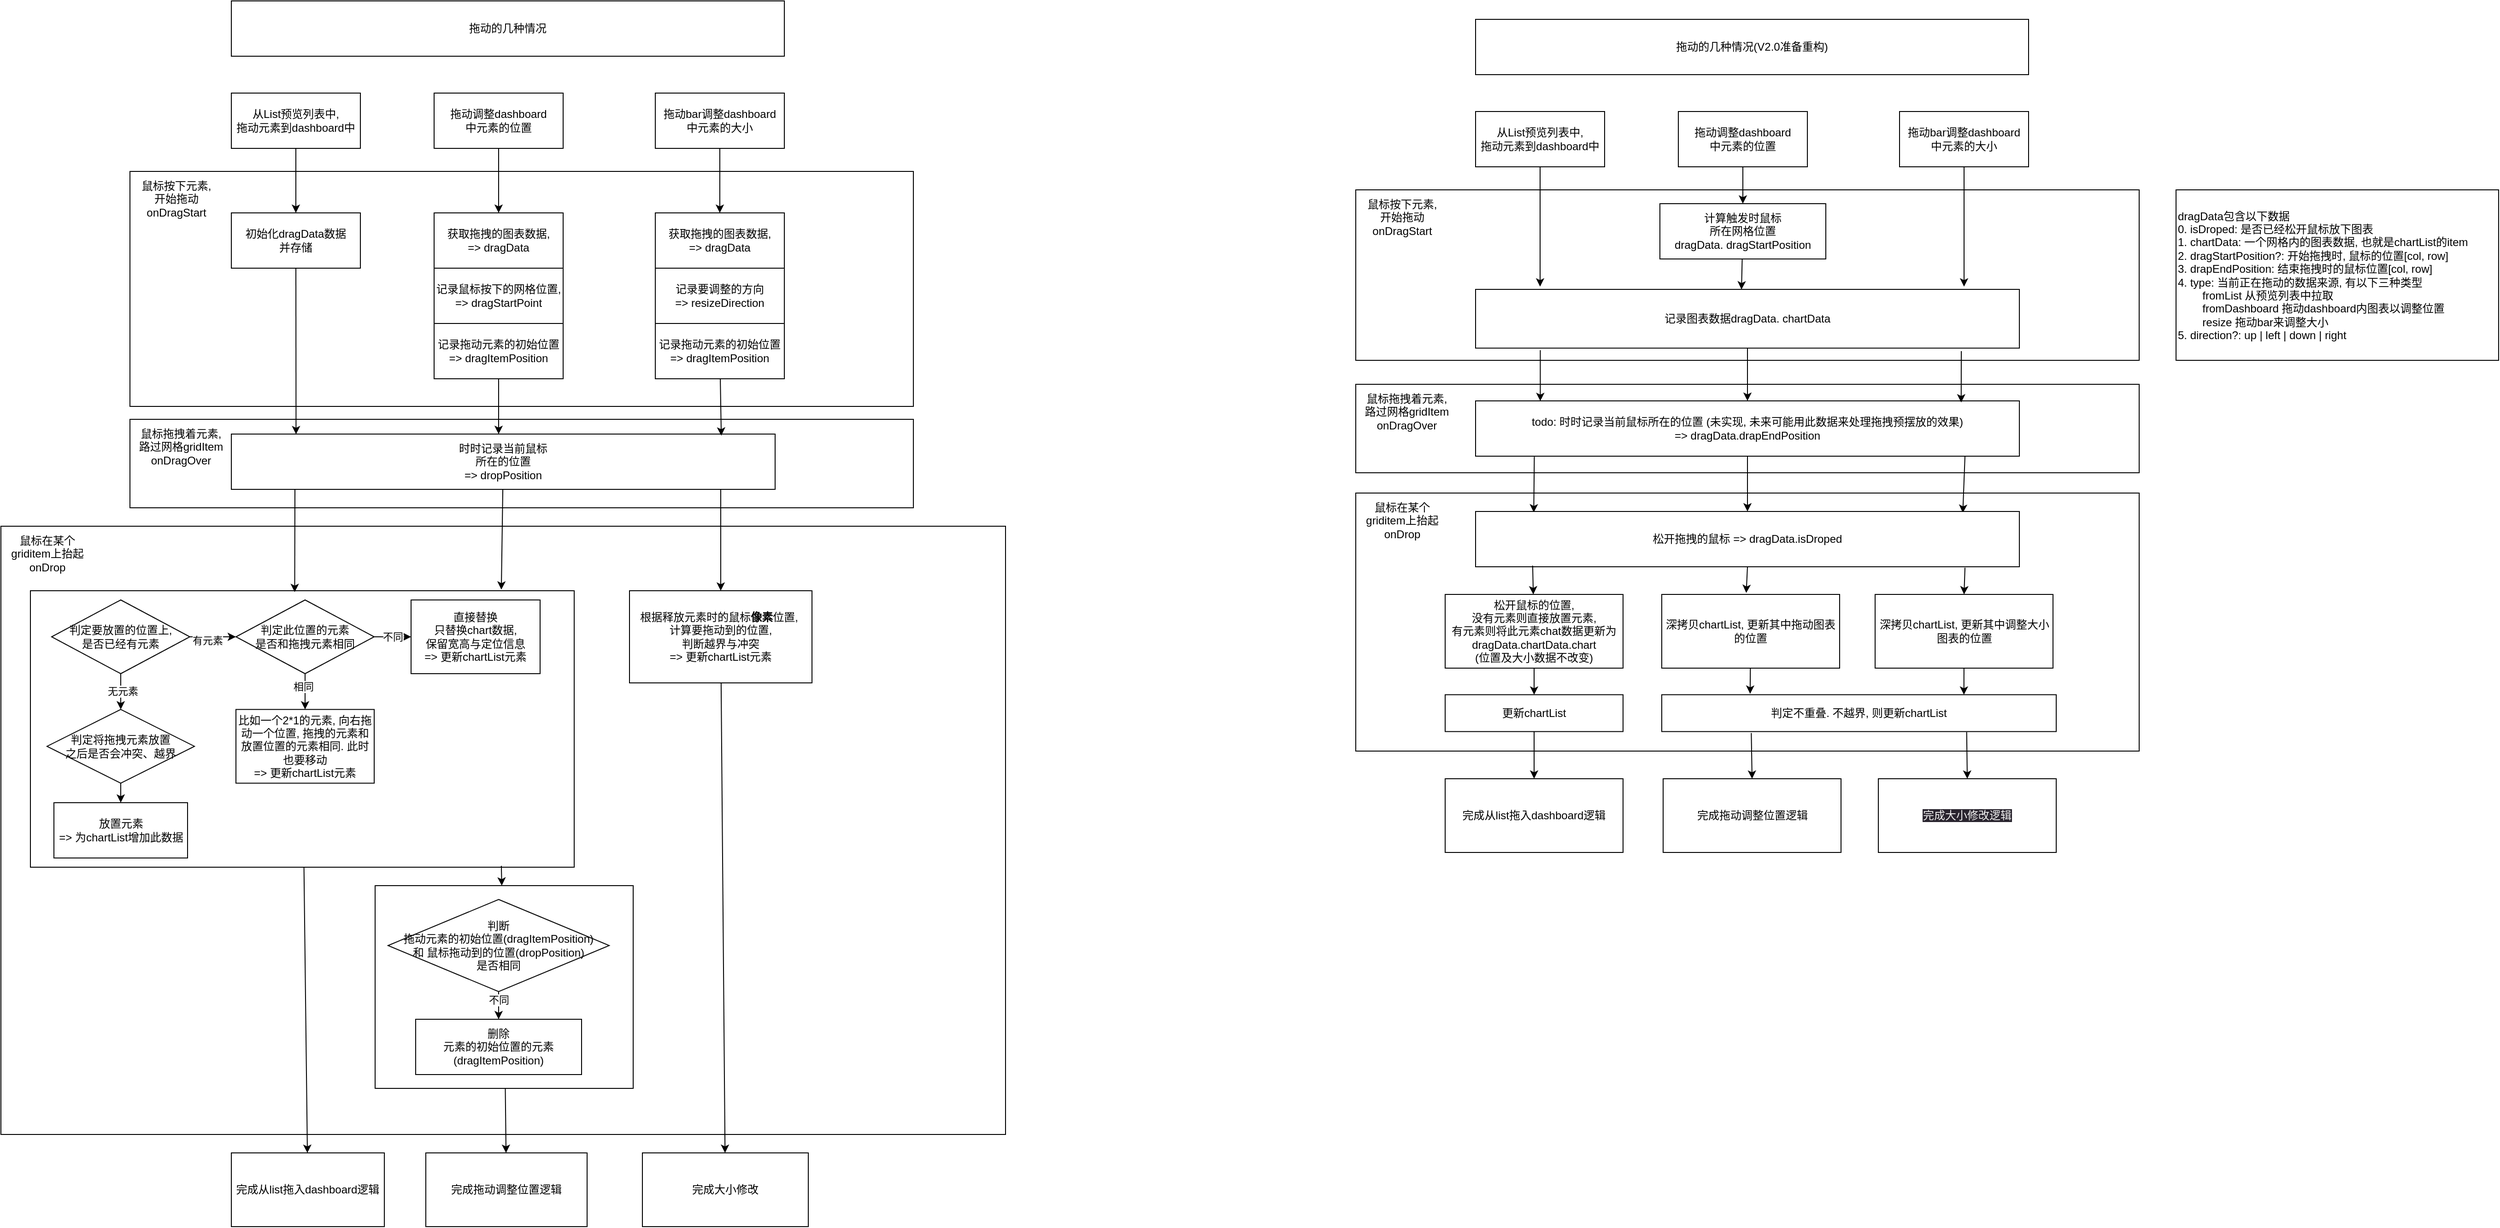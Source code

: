 <mxfile>
    <diagram id="EeSAo4yaw5Sp_afLqSVQ" name="第 1 页">
        <mxGraphModel dx="980" dy="958" grid="1" gridSize="10" guides="1" tooltips="1" connect="1" arrows="1" fold="1" page="1" pageScale="1" pageWidth="827" pageHeight="1169" math="0" shadow="0">
            <root>
                <mxCell id="0"/>
                <mxCell id="1" parent="0"/>
                <mxCell id="36" value="" style="rounded=0;whiteSpace=wrap;html=1;" parent="1" vertex="1">
                    <mxGeometry x="1020" y="810" width="1090" height="660" as="geometry"/>
                </mxCell>
                <mxCell id="90" value="" style="rounded=0;whiteSpace=wrap;html=1;" parent="1" vertex="1">
                    <mxGeometry x="1052" y="880" width="590" height="300" as="geometry"/>
                </mxCell>
                <mxCell id="5" value="拖动的几种情况" style="rounded=0;whiteSpace=wrap;html=1;" parent="1" vertex="1">
                    <mxGeometry x="1270" y="240" width="600" height="60" as="geometry"/>
                </mxCell>
                <mxCell id="6" value="从List预览列表中,&lt;br&gt;拖动元素到dashboard中" style="rounded=0;whiteSpace=wrap;html=1;" parent="1" vertex="1">
                    <mxGeometry x="1270" y="340" width="140" height="60" as="geometry"/>
                </mxCell>
                <mxCell id="7" value="拖动调整dashboard&lt;br&gt;中元素的位置" style="rounded=0;whiteSpace=wrap;html=1;" parent="1" vertex="1">
                    <mxGeometry x="1490" y="340" width="140" height="60" as="geometry"/>
                </mxCell>
                <mxCell id="8" value="&lt;div&gt;拖动bar调整dashboard&lt;/div&gt;&lt;div&gt;中元素的大小&lt;/div&gt;" style="rounded=0;whiteSpace=wrap;html=1;" parent="1" vertex="1">
                    <mxGeometry x="1730" y="340" width="140" height="60" as="geometry"/>
                </mxCell>
                <mxCell id="11" value="" style="rounded=0;whiteSpace=wrap;html=1;" parent="1" vertex="1">
                    <mxGeometry x="1160" y="425" width="850" height="255" as="geometry"/>
                </mxCell>
                <mxCell id="12" value="鼠标按下元素,&lt;br&gt;开始拖动&lt;br&gt;onDragStart" style="text;html=1;align=center;verticalAlign=middle;resizable=0;points=[];autosize=1;strokeColor=none;fillColor=none;" parent="1" vertex="1">
                    <mxGeometry x="1160" y="425" width="100" height="60" as="geometry"/>
                </mxCell>
                <mxCell id="17" value="初始化dragData数据&lt;br&gt;并存储" style="rounded=0;whiteSpace=wrap;html=1;" parent="1" vertex="1">
                    <mxGeometry x="1270" y="470" width="140" height="60" as="geometry"/>
                </mxCell>
                <mxCell id="18" style="edgeStyle=none;html=1;entryX=0.5;entryY=0;entryDx=0;entryDy=0;" parent="1" source="6" target="17" edge="1">
                    <mxGeometry relative="1" as="geometry"/>
                </mxCell>
                <mxCell id="20" value="获取拖拽的图表数据,&lt;br&gt;=&amp;gt; dragData" style="rounded=0;whiteSpace=wrap;html=1;" parent="1" vertex="1">
                    <mxGeometry x="1490" y="470" width="140" height="60" as="geometry"/>
                </mxCell>
                <mxCell id="21" style="edgeStyle=none;html=1;entryX=0.5;entryY=0;entryDx=0;entryDy=0;" parent="1" source="7" target="20" edge="1">
                    <mxGeometry relative="1" as="geometry"/>
                </mxCell>
                <mxCell id="22" value="记录鼠标按下的网格位置,&lt;br&gt;=&amp;gt; dragStartPoint" style="rounded=0;whiteSpace=wrap;html=1;" parent="1" vertex="1">
                    <mxGeometry x="1490" y="530" width="140" height="60" as="geometry"/>
                </mxCell>
                <mxCell id="24" value="记录要调整的方向&lt;br&gt;=&amp;gt; resizeDirection" style="rounded=0;whiteSpace=wrap;html=1;" parent="1" vertex="1">
                    <mxGeometry x="1730" y="530" width="140" height="60" as="geometry"/>
                </mxCell>
                <mxCell id="26" style="edgeStyle=none;html=1;entryX=0.5;entryY=0;entryDx=0;entryDy=0;" parent="1" source="8" target="29" edge="1">
                    <mxGeometry relative="1" as="geometry"/>
                </mxCell>
                <mxCell id="29" value="获取拖拽的图表数据,&lt;br&gt;=&amp;gt; dragData" style="rounded=0;whiteSpace=wrap;html=1;" parent="1" vertex="1">
                    <mxGeometry x="1730" y="470" width="140" height="60" as="geometry"/>
                </mxCell>
                <mxCell id="30" value="记录拖动元素的初始位置&lt;br&gt;=&amp;gt; dragItemPosition" style="rounded=0;whiteSpace=wrap;html=1;" parent="1" vertex="1">
                    <mxGeometry x="1490" y="590" width="140" height="60" as="geometry"/>
                </mxCell>
                <mxCell id="31" value="记录拖动元素的初始位置&lt;br&gt;=&amp;gt; dragItemPosition" style="rounded=0;whiteSpace=wrap;html=1;" parent="1" vertex="1">
                    <mxGeometry x="1730" y="590" width="140" height="60" as="geometry"/>
                </mxCell>
                <mxCell id="32" value="" style="rounded=0;whiteSpace=wrap;html=1;" parent="1" vertex="1">
                    <mxGeometry x="1160" y="694" width="850" height="96" as="geometry"/>
                </mxCell>
                <mxCell id="33" value="鼠标拖拽着元素,&lt;br&gt;路过网格gridItem&lt;br&gt;onDragOver" style="text;html=1;align=center;verticalAlign=middle;resizable=0;points=[];autosize=1;strokeColor=none;fillColor=none;" parent="1" vertex="1">
                    <mxGeometry x="1160" y="694" width="110" height="60" as="geometry"/>
                </mxCell>
                <mxCell id="35" value="时时记录当前鼠标&lt;br&gt;所在的位置&lt;br&gt;=&amp;gt;&amp;nbsp;dropPosition" style="rounded=0;whiteSpace=wrap;html=1;" parent="1" vertex="1">
                    <mxGeometry x="1270" y="710" width="590" height="60" as="geometry"/>
                </mxCell>
                <mxCell id="37" value="鼠标在某个&lt;br&gt;griditem上抬起&lt;br&gt;onDrop" style="text;html=1;align=center;verticalAlign=middle;resizable=0;points=[];autosize=1;strokeColor=none;fillColor=none;" parent="1" vertex="1">
                    <mxGeometry x="1020" y="810" width="100" height="60" as="geometry"/>
                </mxCell>
                <mxCell id="39" style="edgeStyle=none;html=1;entryX=0.119;entryY=0.003;entryDx=0;entryDy=0;entryPerimeter=0;" parent="1" source="17" target="35" edge="1">
                    <mxGeometry relative="1" as="geometry">
                        <mxPoint x="1338.16" y="826.52" as="targetPoint"/>
                    </mxGeometry>
                </mxCell>
                <mxCell id="41" style="edgeStyle=none;html=1;" parent="1" source="30" edge="1">
                    <mxGeometry relative="1" as="geometry">
                        <mxPoint x="1560" y="710" as="targetPoint"/>
                    </mxGeometry>
                </mxCell>
                <mxCell id="42" style="edgeStyle=none;html=1;entryX=0.901;entryY=0.029;entryDx=0;entryDy=0;entryPerimeter=0;" parent="1" source="31" target="35" edge="1">
                    <mxGeometry relative="1" as="geometry">
                        <mxPoint x="1840" y="828.5" as="targetPoint"/>
                    </mxGeometry>
                </mxCell>
                <mxCell id="45" value="判定要放置的位置上,&lt;br&gt;是否已经有元素" style="rhombus;whiteSpace=wrap;html=1;" parent="1" vertex="1">
                    <mxGeometry x="1075" y="890" width="150" height="80" as="geometry"/>
                </mxCell>
                <mxCell id="52" value="" style="endArrow=classic;html=1;fontFamily=Helvetica;fontSize=11;fontColor=default;align=center;strokeColor=default;" parent="1" source="45" target="64" edge="1">
                    <mxGeometry width="50" height="50" relative="1" as="geometry">
                        <mxPoint x="1205" y="930" as="sourcePoint"/>
                        <mxPoint x="1265" y="930" as="targetPoint"/>
                    </mxGeometry>
                </mxCell>
                <mxCell id="53" value="有元素" style="edgeLabel;html=1;align=center;verticalAlign=middle;resizable=0;points=[];" parent="52" vertex="1" connectable="0">
                    <mxGeometry x="-0.236" y="-3" relative="1" as="geometry">
                        <mxPoint y="1" as="offset"/>
                    </mxGeometry>
                </mxCell>
                <mxCell id="57" value="" style="endArrow=classic;html=1;" parent="1" source="45" target="58" edge="1">
                    <mxGeometry width="50" height="50" relative="1" as="geometry">
                        <mxPoint x="1150" y="1020" as="sourcePoint"/>
                        <mxPoint x="1150" y="1040.711" as="targetPoint"/>
                    </mxGeometry>
                </mxCell>
                <mxCell id="59" value="无元素" style="edgeLabel;html=1;align=center;verticalAlign=middle;resizable=0;points=[];" parent="57" vertex="1" connectable="0">
                    <mxGeometry x="-0.05" y="2" relative="1" as="geometry">
                        <mxPoint as="offset"/>
                    </mxGeometry>
                </mxCell>
                <mxCell id="58" value="判定将拖拽元素放置&lt;br&gt;之后是否会冲突、越界" style="rhombus;whiteSpace=wrap;html=1;fontFamily=Helvetica;fontSize=12;fontColor=default;align=center;strokeColor=default;fillColor=default;" parent="1" vertex="1">
                    <mxGeometry x="1070" y="1008.82" width="160" height="80" as="geometry"/>
                </mxCell>
                <mxCell id="64" value="判定此位置的元素&lt;br&gt;是否和拖拽元素相同" style="rhombus;whiteSpace=wrap;html=1;" parent="1" vertex="1">
                    <mxGeometry x="1275" y="890" width="150" height="80" as="geometry"/>
                </mxCell>
                <mxCell id="65" value="&lt;div&gt;直接替换&lt;/div&gt;&lt;div&gt;只替换chart数据,&lt;/div&gt;&lt;div&gt;保留宽高与定位信息&lt;/div&gt;&lt;div&gt;=&amp;gt; 更新chartList元素&lt;br&gt;&lt;/div&gt;" style="rounded=0;whiteSpace=wrap;html=1;fontFamily=Helvetica;fontSize=12;fontColor=default;align=center;strokeColor=default;fillColor=default;" parent="1" vertex="1">
                    <mxGeometry x="1465" y="890" width="140" height="80" as="geometry"/>
                </mxCell>
                <mxCell id="66" value="不同" style="edgeStyle=none;html=1;" parent="1" source="64" target="65" edge="1">
                    <mxGeometry relative="1" as="geometry"/>
                </mxCell>
                <mxCell id="67" value="比如一个2*1的元素, 向右拖动一个位置, 拖拽的元素和放置位置的元素相同. 此时也要移动&lt;br&gt;=&amp;gt; 更新chartList元素" style="rounded=0;whiteSpace=wrap;html=1;fontFamily=Helvetica;fontSize=12;fontColor=default;align=center;strokeColor=default;fillColor=default;" parent="1" vertex="1">
                    <mxGeometry x="1275" y="1008.82" width="150" height="80" as="geometry"/>
                </mxCell>
                <mxCell id="68" value="" style="edgeStyle=none;html=1;" parent="1" source="64" target="67" edge="1">
                    <mxGeometry relative="1" as="geometry"/>
                </mxCell>
                <mxCell id="69" value="相同" style="edgeLabel;html=1;align=center;verticalAlign=middle;resizable=0;points=[];" parent="68" vertex="1" connectable="0">
                    <mxGeometry x="-0.3" y="-2" relative="1" as="geometry">
                        <mxPoint as="offset"/>
                    </mxGeometry>
                </mxCell>
                <mxCell id="73" value="放置元素&lt;br&gt;=&amp;gt; 为chartList增加此数据" style="rounded=0;whiteSpace=wrap;html=1;" parent="1" vertex="1">
                    <mxGeometry x="1077.5" y="1110" width="145" height="60" as="geometry"/>
                </mxCell>
                <mxCell id="74" value="" style="endArrow=classic;html=1;entryX=0.5;entryY=0;entryDx=0;entryDy=0;" parent="1" source="58" target="73" edge="1">
                    <mxGeometry width="50" height="50" relative="1" as="geometry">
                        <mxPoint x="1150" y="1138.82" as="sourcePoint"/>
                        <mxPoint x="1150" y="1159.531" as="targetPoint"/>
                    </mxGeometry>
                </mxCell>
                <mxCell id="91" value="" style="endArrow=classic;html=1;entryX=0.486;entryY=0.005;entryDx=0;entryDy=0;entryPerimeter=0;" parent="1" target="90" edge="1">
                    <mxGeometry width="50" height="50" relative="1" as="geometry">
                        <mxPoint x="1339" y="770" as="sourcePoint"/>
                        <mxPoint x="1560" y="960.711" as="targetPoint"/>
                    </mxGeometry>
                </mxCell>
                <mxCell id="92" value="" style="endArrow=classic;html=1;entryX=0.866;entryY=-0.004;entryDx=0;entryDy=0;entryPerimeter=0;" parent="1" source="35" target="90" edge="1">
                    <mxGeometry width="50" height="50" relative="1" as="geometry">
                        <mxPoint x="1560" y="940" as="sourcePoint"/>
                        <mxPoint x="1560" y="960.711" as="targetPoint"/>
                    </mxGeometry>
                </mxCell>
                <mxCell id="94" value="" style="endArrow=classic;html=1;exitX=0.866;exitY=0.995;exitDx=0;exitDy=0;exitPerimeter=0;" parent="1" source="90" target="95" edge="1">
                    <mxGeometry width="50" height="50" relative="1" as="geometry">
                        <mxPoint x="1560" y="1190" as="sourcePoint"/>
                        <mxPoint x="1280" y="1261" as="targetPoint"/>
                    </mxGeometry>
                </mxCell>
                <mxCell id="95" value="" style="rounded=0;whiteSpace=wrap;html=1;" parent="1" vertex="1">
                    <mxGeometry x="1426" y="1200" width="280" height="220" as="geometry"/>
                </mxCell>
                <mxCell id="97" value="判断&lt;br style=&quot;border-color: var(--border-color);&quot;&gt;拖动元素的初始位置(dragItemPosition)&lt;br style=&quot;border-color: var(--border-color);&quot;&gt;和&amp;nbsp;鼠标拖动到的位置(dropPosition)&lt;br style=&quot;border-color: var(--border-color);&quot;&gt;是否相同" style="rhombus;whiteSpace=wrap;html=1;" parent="1" vertex="1">
                    <mxGeometry x="1440" y="1215" width="240" height="100" as="geometry"/>
                </mxCell>
                <mxCell id="98" value="删除&lt;br&gt;元素的初始位置的元素(dragItemPosition)" style="rounded=0;whiteSpace=wrap;html=1;" parent="1" vertex="1">
                    <mxGeometry x="1470" y="1345" width="180" height="60" as="geometry"/>
                </mxCell>
                <mxCell id="99" value="" style="edgeStyle=none;html=1;" parent="1" source="97" target="98" edge="1">
                    <mxGeometry relative="1" as="geometry"/>
                </mxCell>
                <mxCell id="100" value="不同" style="edgeLabel;html=1;align=center;verticalAlign=middle;resizable=0;points=[];" parent="99" vertex="1" connectable="0">
                    <mxGeometry x="-0.693" y="4" relative="1" as="geometry">
                        <mxPoint x="-4" y="4" as="offset"/>
                    </mxGeometry>
                </mxCell>
                <mxCell id="101" value="" style="endArrow=classic;html=1;" parent="1" source="90" target="104" edge="1">
                    <mxGeometry width="50" height="50" relative="1" as="geometry">
                        <mxPoint x="1345" y="1200" as="sourcePoint"/>
                        <mxPoint x="1345" y="1220.711" as="targetPoint"/>
                    </mxGeometry>
                </mxCell>
                <mxCell id="104" value="完成从list拖入dashboard逻辑" style="rounded=0;whiteSpace=wrap;html=1;" parent="1" vertex="1">
                    <mxGeometry x="1270" y="1490" width="166" height="80" as="geometry"/>
                </mxCell>
                <mxCell id="105" value="完成拖动调整位置逻辑" style="rounded=0;whiteSpace=wrap;html=1;" parent="1" vertex="1">
                    <mxGeometry x="1481" y="1490" width="175" height="80" as="geometry"/>
                </mxCell>
                <mxCell id="106" value="" style="edgeStyle=none;html=1;" parent="1" source="95" target="105" edge="1">
                    <mxGeometry relative="1" as="geometry"/>
                </mxCell>
                <mxCell id="109" value="根据释放元素时的鼠标&lt;b&gt;像素&lt;/b&gt;位置,&amp;nbsp;&lt;br&gt;计算要拖动到的位置, &lt;br&gt;判断越界与冲突&lt;br&gt;=&amp;gt;&amp;nbsp;更新chartList元素" style="rounded=0;whiteSpace=wrap;html=1;" parent="1" vertex="1">
                    <mxGeometry x="1702" y="880" width="198" height="100" as="geometry"/>
                </mxCell>
                <mxCell id="110" value="" style="endArrow=classic;html=1;entryX=0.5;entryY=0;entryDx=0;entryDy=0;exitX=0.9;exitY=1;exitDx=0;exitDy=0;exitPerimeter=0;" parent="1" source="35" target="109" edge="1">
                    <mxGeometry width="50" height="50" relative="1" as="geometry">
                        <mxPoint x="1840" y="870" as="sourcePoint"/>
                        <mxPoint x="1860" y="840" as="targetPoint"/>
                    </mxGeometry>
                </mxCell>
                <mxCell id="114" value="完成大小修改" style="rounded=0;whiteSpace=wrap;html=1;" parent="1" vertex="1">
                    <mxGeometry x="1716" y="1490" width="180" height="80" as="geometry"/>
                </mxCell>
                <mxCell id="115" value="" style="edgeStyle=none;html=1;" parent="1" source="109" target="114" edge="1">
                    <mxGeometry relative="1" as="geometry"/>
                </mxCell>
                <mxCell id="116" value="" style="rounded=0;whiteSpace=wrap;html=1;" parent="1" vertex="1">
                    <mxGeometry x="2490" y="774" width="850" height="280" as="geometry"/>
                </mxCell>
                <mxCell id="118" value="拖动的几种情况(V2.0准备重构)" style="rounded=0;whiteSpace=wrap;html=1;" parent="1" vertex="1">
                    <mxGeometry x="2620" y="260" width="600" height="60" as="geometry"/>
                </mxCell>
                <mxCell id="119" value="从List预览列表中,&lt;br&gt;拖动元素到dashboard中" style="rounded=0;whiteSpace=wrap;html=1;" parent="1" vertex="1">
                    <mxGeometry x="2620" y="360" width="140" height="60" as="geometry"/>
                </mxCell>
                <mxCell id="120" value="拖动调整dashboard&lt;br&gt;中元素的位置" style="rounded=0;whiteSpace=wrap;html=1;" parent="1" vertex="1">
                    <mxGeometry x="2840" y="360" width="140" height="60" as="geometry"/>
                </mxCell>
                <mxCell id="121" value="&lt;div&gt;拖动bar调整dashboard&lt;/div&gt;&lt;div&gt;中元素的大小&lt;/div&gt;" style="rounded=0;whiteSpace=wrap;html=1;" parent="1" vertex="1">
                    <mxGeometry x="3080" y="360" width="140" height="60" as="geometry"/>
                </mxCell>
                <mxCell id="122" value="" style="rounded=0;whiteSpace=wrap;html=1;" parent="1" vertex="1">
                    <mxGeometry x="2490" y="445" width="850" height="185" as="geometry"/>
                </mxCell>
                <mxCell id="123" value="鼠标按下元素,&lt;br&gt;开始拖动&lt;br&gt;onDragStart" style="text;html=1;align=center;verticalAlign=middle;resizable=0;points=[];autosize=1;strokeColor=none;fillColor=none;" parent="1" vertex="1">
                    <mxGeometry x="2490" y="445" width="100" height="60" as="geometry"/>
                </mxCell>
                <mxCell id="124" value="记录图表数据dragData.&lt;span style=&quot;text-align: left;&quot;&gt;&amp;nbsp;chartData&lt;/span&gt;" style="rounded=0;whiteSpace=wrap;html=1;" parent="1" vertex="1">
                    <mxGeometry x="2620" y="553" width="590" height="63.75" as="geometry"/>
                </mxCell>
                <mxCell id="125" style="edgeStyle=none;html=1;" parent="1" source="119" edge="1">
                    <mxGeometry relative="1" as="geometry">
                        <mxPoint x="2690" y="550" as="targetPoint"/>
                    </mxGeometry>
                </mxCell>
                <mxCell id="127" style="edgeStyle=none;html=1;entryX=0.5;entryY=0;entryDx=0;entryDy=0;" parent="1" source="120" target="172" edge="1">
                    <mxGeometry relative="1" as="geometry">
                        <mxPoint x="2910" y="490" as="targetPoint"/>
                    </mxGeometry>
                </mxCell>
                <mxCell id="130" style="edgeStyle=none;html=1;" parent="1" source="121" edge="1">
                    <mxGeometry relative="1" as="geometry">
                        <mxPoint x="3150" y="550" as="targetPoint"/>
                    </mxGeometry>
                </mxCell>
                <mxCell id="134" value="" style="rounded=0;whiteSpace=wrap;html=1;" parent="1" vertex="1">
                    <mxGeometry x="2490" y="656" width="850" height="96" as="geometry"/>
                </mxCell>
                <mxCell id="135" value="鼠标拖拽着元素,&lt;br&gt;路过网格gridItem&lt;br&gt;onDragOver" style="text;html=1;align=center;verticalAlign=middle;resizable=0;points=[];autosize=1;strokeColor=none;fillColor=none;" parent="1" vertex="1">
                    <mxGeometry x="2490" y="656" width="110" height="60" as="geometry"/>
                </mxCell>
                <mxCell id="176" style="edgeStyle=none;html=1;entryX=0.107;entryY=0.017;entryDx=0;entryDy=0;entryPerimeter=0;exitX=0.108;exitY=1.01;exitDx=0;exitDy=0;exitPerimeter=0;" parent="1" source="136" target="175" edge="1">
                    <mxGeometry relative="1" as="geometry"/>
                </mxCell>
                <mxCell id="136" value="todo: 时时记录当前鼠标所在的位置 (未实现, 未来可能用此数据来处理拖拽预摆放的效果)&lt;br&gt;=&amp;gt; dragData.drapEndPosition" style="rounded=0;whiteSpace=wrap;html=1;" parent="1" vertex="1">
                    <mxGeometry x="2620" y="674" width="590" height="60" as="geometry"/>
                </mxCell>
                <mxCell id="137" value="鼠标在某个&lt;br&gt;griditem上抬起&lt;br&gt;onDrop" style="text;html=1;align=center;verticalAlign=middle;resizable=0;points=[];autosize=1;strokeColor=none;fillColor=none;" parent="1" vertex="1">
                    <mxGeometry x="2490" y="774" width="100" height="60" as="geometry"/>
                </mxCell>
                <mxCell id="138" style="edgeStyle=none;html=1;entryX=0.119;entryY=0.003;entryDx=0;entryDy=0;entryPerimeter=0;exitX=0.119;exitY=1.035;exitDx=0;exitDy=0;exitPerimeter=0;" parent="1" source="124" target="136" edge="1">
                    <mxGeometry relative="1" as="geometry">
                        <mxPoint x="2688.16" y="846.52" as="targetPoint"/>
                    </mxGeometry>
                </mxCell>
                <mxCell id="139" style="edgeStyle=none;html=1;exitX=0.5;exitY=1;exitDx=0;exitDy=0;" parent="1" source="124" target="136" edge="1">
                    <mxGeometry relative="1" as="geometry">
                        <mxPoint x="2910" y="730" as="targetPoint"/>
                        <mxPoint x="2910" y="670" as="sourcePoint"/>
                    </mxGeometry>
                </mxCell>
                <mxCell id="140" style="edgeStyle=none;html=1;entryX=0.893;entryY=0.029;entryDx=0;entryDy=0;entryPerimeter=0;" parent="1" target="136" edge="1">
                    <mxGeometry relative="1" as="geometry">
                        <mxPoint x="3190" y="848.5" as="targetPoint"/>
                        <mxPoint x="3147" y="620" as="sourcePoint"/>
                    </mxGeometry>
                </mxCell>
                <mxCell id="156" value="" style="endArrow=classic;html=1;entryX=0.5;entryY=0;entryDx=0;entryDy=0;" parent="1" source="136" target="175" edge="1">
                    <mxGeometry width="50" height="50" relative="1" as="geometry">
                        <mxPoint x="2910" y="852" as="sourcePoint"/>
                        <mxPoint x="2918.5" y="752" as="targetPoint"/>
                    </mxGeometry>
                </mxCell>
                <mxCell id="168" value="" style="endArrow=classic;html=1;entryX=0.896;entryY=0.025;entryDx=0;entryDy=0;exitX=0.9;exitY=1;exitDx=0;exitDy=0;exitPerimeter=0;entryPerimeter=0;" parent="1" source="136" target="175" edge="1">
                    <mxGeometry width="50" height="50" relative="1" as="geometry">
                        <mxPoint x="3190" y="782" as="sourcePoint"/>
                        <mxPoint x="3151.55" y="750.86" as="targetPoint"/>
                    </mxGeometry>
                </mxCell>
                <mxCell id="171" value="&lt;div style=&quot;&quot;&gt;&lt;span style=&quot;background-color: initial;&quot;&gt;dragData包含以下数据&lt;/span&gt;&lt;/div&gt;&lt;div style=&quot;&quot;&gt;&lt;span style=&quot;background-color: initial;&quot;&gt;0. isDroped: 是否已经松开鼠标放下图表&lt;/span&gt;&lt;span style=&quot;background-color: initial;&quot;&gt;&amp;nbsp;&lt;/span&gt;&lt;/div&gt;&lt;div style=&quot;&quot;&gt;&lt;span style=&quot;background-color: initial;&quot;&gt;1. chartData: 一个网格内的图表数据,&amp;nbsp;&lt;/span&gt;&lt;span style=&quot;background-color: initial;&quot;&gt;也就是chartList的item&lt;/span&gt;&lt;/div&gt;&lt;div style=&quot;&quot;&gt;&lt;span style=&quot;background-color: initial;&quot;&gt;2. dragStartPosition?: 开始拖拽时, 鼠标的位置[col, row]&lt;/span&gt;&lt;/div&gt;&lt;span style=&quot;border-color: var(--border-color);&quot;&gt;3. drapEndPosition: 结束拖拽时的鼠标位置&lt;/span&gt;[col, row]&lt;br&gt;&lt;div style=&quot;&quot;&gt;&lt;span style=&quot;background-color: initial;&quot;&gt;4. type: 当前正在拖动的数据来源, 有以下三种类型&lt;/span&gt;&lt;/div&gt;&lt;div style=&quot;&quot;&gt;&lt;span style=&quot;background-color: initial;&quot;&gt;&lt;span style=&quot;&quot;&gt;&#9;&lt;/span&gt;&lt;span style=&quot;&quot;&gt;&#9;&lt;/span&gt;&lt;span style=&quot;&quot;&gt;&#9;&lt;/span&gt;&lt;span style=&quot;white-space: pre;&quot;&gt;&#9;&lt;/span&gt;fromList 从预览列表中拉取&lt;/span&gt;&lt;/div&gt;&lt;span style=&quot;&quot;&gt;&lt;span style=&quot;&quot;&gt;&#9;&lt;span style=&quot;&quot;&gt;&#9;&lt;/span&gt;&lt;/span&gt;&lt;span style=&quot;&quot;&gt;&#9;&lt;/span&gt;&lt;span style=&quot;&quot;&gt;&#9;&lt;/span&gt;&lt;span style=&quot;&quot;&gt;&#9;&lt;/span&gt;&lt;span style=&quot;&quot;&gt;&#9;&lt;/span&gt;&lt;span style=&quot;white-space: pre;&quot;&gt;&#9;&lt;/span&gt;fromDashboard 拖动dashboard内图表以调整位置&lt;br&gt;&lt;span style=&quot;&quot;&gt;&#9;&lt;/span&gt;&lt;span style=&quot;&quot;&gt;&#9;&lt;/span&gt;&lt;/span&gt;&lt;span style=&quot;&quot;&gt;&#9;&lt;/span&gt;&lt;span style=&quot;&quot;&gt;&#9;&lt;/span&gt;&lt;span style=&quot;&quot;&gt;&#9;&lt;/span&gt;&lt;span style=&quot;&quot;&gt;&#9;&lt;/span&gt;&lt;span style=&quot;white-space: pre;&quot;&gt;&#9;&lt;/span&gt;resize 拖动bar来调整大小&lt;br&gt;&lt;span style=&quot;&quot;&gt;5. direction?: up | left | down | right&amp;nbsp;&lt;br&gt;&lt;/span&gt;" style="rounded=0;whiteSpace=wrap;html=1;align=left;" parent="1" vertex="1">
                    <mxGeometry x="3380" y="445" width="350" height="185" as="geometry"/>
                </mxCell>
                <mxCell id="174" style="edgeStyle=none;html=1;entryX=0.489;entryY=0.002;entryDx=0;entryDy=0;entryPerimeter=0;" parent="1" source="172" target="124" edge="1">
                    <mxGeometry relative="1" as="geometry"/>
                </mxCell>
                <mxCell id="172" value="计算触发时鼠标&lt;br&gt;所在网格位置&lt;br&gt;dragData.&lt;span style=&quot;text-align: left;&quot;&gt;&amp;nbsp;dragStartPosition&lt;/span&gt;" style="rounded=0;whiteSpace=wrap;html=1;" parent="1" vertex="1">
                    <mxGeometry x="2820" y="460" width="180" height="60" as="geometry"/>
                </mxCell>
                <mxCell id="175" value="松开拖拽的鼠标 =&amp;gt; dragData.&lt;span style=&quot;text-align: left;&quot;&gt;isDroped&lt;/span&gt;" style="rounded=0;whiteSpace=wrap;html=1;" parent="1" vertex="1">
                    <mxGeometry x="2620" y="794" width="590" height="60" as="geometry"/>
                </mxCell>
                <mxCell id="182" value="" style="endArrow=classic;html=1;exitX=0.105;exitY=0.98;exitDx=0;exitDy=0;exitPerimeter=0;" parent="1" source="175" target="187" edge="1">
                    <mxGeometry width="50" height="50" relative="1" as="geometry">
                        <mxPoint x="2560" y="964" as="sourcePoint"/>
                        <mxPoint x="2683.329" y="905.084" as="targetPoint"/>
                    </mxGeometry>
                </mxCell>
                <mxCell id="221" style="edgeStyle=none;html=1;entryX=0.5;entryY=0;entryDx=0;entryDy=0;exitX=0.5;exitY=1;exitDx=0;exitDy=0;" edge="1" parent="1" source="227" target="220">
                    <mxGeometry relative="1" as="geometry"/>
                </mxCell>
                <mxCell id="229" style="edgeStyle=none;html=1;entryX=0.5;entryY=0;entryDx=0;entryDy=0;" edge="1" parent="1" source="187" target="227">
                    <mxGeometry relative="1" as="geometry"/>
                </mxCell>
                <mxCell id="187" value="松开鼠标的位置,&lt;br&gt;没有元素则直接放置元素,&lt;br&gt;有元素则将此元素chat数据更新为&lt;span style=&quot;text-align: left;&quot;&gt;dragData.&lt;/span&gt;&lt;span style=&quot;text-align: left;&quot;&gt;chartData.chart&lt;br&gt;(位置及大小数据不改变)&lt;br&gt;&lt;/span&gt;" style="rounded=0;whiteSpace=wrap;html=1;" parent="1" vertex="1">
                    <mxGeometry x="2587" y="884" width="193" height="80" as="geometry"/>
                </mxCell>
                <mxCell id="192" value="" style="endArrow=classic;html=1;exitX=0.5;exitY=1;exitDx=0;exitDy=0;entryX=0.475;entryY=-0.02;entryDx=0;entryDy=0;entryPerimeter=0;" parent="1" source="175" target="202" edge="1">
                    <mxGeometry width="50" height="50" relative="1" as="geometry">
                        <mxPoint x="2695.45" y="862.8" as="sourcePoint"/>
                        <mxPoint x="2919" y="884" as="targetPoint"/>
                    </mxGeometry>
                </mxCell>
                <mxCell id="195" style="edgeStyle=none;html=1;entryX=0.5;entryY=0;entryDx=0;entryDy=0;" parent="1" edge="1">
                    <mxGeometry relative="1" as="geometry">
                        <mxPoint x="2920" y="1028.82" as="targetPoint"/>
                    </mxGeometry>
                </mxCell>
                <mxCell id="196" value="是" style="edgeLabel;html=1;align=center;verticalAlign=middle;resizable=0;points=[];" parent="195" vertex="1" connectable="0">
                    <mxGeometry x="-0.016" y="1" relative="1" as="geometry">
                        <mxPoint x="-1" y="-4" as="offset"/>
                    </mxGeometry>
                </mxCell>
                <mxCell id="199" value="" style="edgeStyle=none;html=1;" parent="1" edge="1">
                    <mxGeometry relative="1" as="geometry">
                        <mxPoint x="3007" y="940" as="sourcePoint"/>
                    </mxGeometry>
                </mxCell>
                <mxCell id="217" style="edgeStyle=none;html=1;entryX=0.224;entryY=-0.025;entryDx=0;entryDy=0;entryPerimeter=0;" edge="1" parent="1" source="202" target="216">
                    <mxGeometry relative="1" as="geometry"/>
                </mxCell>
                <mxCell id="202" value="&lt;span style=&quot;text-align: left;&quot;&gt;深拷贝chartList, 更新其中拖动图表的位置&lt;br&gt;&lt;/span&gt;" style="rounded=0;whiteSpace=wrap;html=1;" parent="1" vertex="1">
                    <mxGeometry x="2822" y="884" width="193" height="80" as="geometry"/>
                </mxCell>
                <mxCell id="218" style="edgeStyle=none;html=1;entryX=0.766;entryY=0;entryDx=0;entryDy=0;entryPerimeter=0;" edge="1" parent="1" source="210" target="216">
                    <mxGeometry relative="1" as="geometry"/>
                </mxCell>
                <mxCell id="210" value="&lt;span style=&quot;text-align: left;&quot;&gt;深拷贝chartList, 更新其中调整大小图表的位置&lt;br&gt;&lt;/span&gt;" style="rounded=0;whiteSpace=wrap;html=1;" vertex="1" parent="1">
                    <mxGeometry x="3053.5" y="884" width="193" height="80" as="geometry"/>
                </mxCell>
                <mxCell id="214" value="" style="endArrow=classic;html=1;exitX=0.9;exitY=1.017;exitDx=0;exitDy=0;exitPerimeter=0;entryX=0.5;entryY=0;entryDx=0;entryDy=0;" edge="1" parent="1" source="175" target="210">
                    <mxGeometry width="50" height="50" relative="1" as="geometry">
                        <mxPoint x="3150" y="854" as="sourcePoint"/>
                        <mxPoint x="3150" y="884" as="targetPoint"/>
                    </mxGeometry>
                </mxCell>
                <mxCell id="216" value="&lt;span style=&quot;text-align: left;&quot;&gt;判定不重叠. 不越界, 则更新&lt;/span&gt;&lt;span style=&quot;text-align: left;&quot;&gt;chartList&lt;/span&gt;&lt;span style=&quot;text-align: left;&quot;&gt;&lt;br&gt;&lt;/span&gt;" style="rounded=0;whiteSpace=wrap;html=1;" vertex="1" parent="1">
                    <mxGeometry x="2822" y="992.82" width="428" height="40" as="geometry"/>
                </mxCell>
                <mxCell id="220" value="完成从list拖入dashboard逻辑&lt;span style=&quot;text-align: left;&quot;&gt;&lt;br&gt;&lt;/span&gt;" style="rounded=0;whiteSpace=wrap;html=1;" vertex="1" parent="1">
                    <mxGeometry x="2587" y="1084" width="193" height="80" as="geometry"/>
                </mxCell>
                <mxCell id="222" value="完成拖动调整位置逻辑&lt;span style=&quot;text-align: left;&quot;&gt;&lt;br&gt;&lt;/span&gt;" style="rounded=0;whiteSpace=wrap;html=1;" vertex="1" parent="1">
                    <mxGeometry x="2823.5" y="1084" width="193" height="80" as="geometry"/>
                </mxCell>
                <mxCell id="223" value="" style="endArrow=classic;html=1;exitX=0.227;exitY=1.038;exitDx=0;exitDy=0;exitPerimeter=0;entryX=0.5;entryY=0;entryDx=0;entryDy=0;" edge="1" parent="1" source="216" target="222">
                    <mxGeometry width="50" height="50" relative="1" as="geometry">
                        <mxPoint x="2920" y="1174" as="sourcePoint"/>
                        <mxPoint x="2970" y="1124" as="targetPoint"/>
                    </mxGeometry>
                </mxCell>
                <mxCell id="224" value="&lt;span style=&quot;color: rgb(240, 240, 240); font-family: Helvetica; font-size: 12px; font-style: normal; font-variant-ligatures: normal; font-variant-caps: normal; font-weight: 400; letter-spacing: normal; orphans: 2; text-align: center; text-indent: 0px; text-transform: none; widows: 2; word-spacing: 0px; -webkit-text-stroke-width: 0px; background-color: rgb(42, 37, 47); text-decoration-thickness: initial; text-decoration-style: initial; text-decoration-color: initial; float: none; display: inline !important;&quot;&gt;完成大小修改逻辑&lt;/span&gt;" style="rounded=0;whiteSpace=wrap;html=1;" vertex="1" parent="1">
                    <mxGeometry x="3057" y="1084" width="193" height="80" as="geometry"/>
                </mxCell>
                <mxCell id="225" value="" style="endArrow=classic;html=1;entryX=0.5;entryY=0;entryDx=0;entryDy=0;exitX=0.773;exitY=1.013;exitDx=0;exitDy=0;exitPerimeter=0;" edge="1" target="224" parent="1" source="216">
                    <mxGeometry width="50" height="50" relative="1" as="geometry">
                        <mxPoint x="3140" y="1084" as="sourcePoint"/>
                        <mxPoint x="3203.5" y="1124" as="targetPoint"/>
                    </mxGeometry>
                </mxCell>
                <mxCell id="227" value="&lt;span style=&quot;text-align: left;&quot;&gt;更新chartList&lt;br&gt;&lt;/span&gt;" style="rounded=0;whiteSpace=wrap;html=1;" vertex="1" parent="1">
                    <mxGeometry x="2587" y="992.82" width="193" height="40" as="geometry"/>
                </mxCell>
            </root>
        </mxGraphModel>
    </diagram>
</mxfile>
